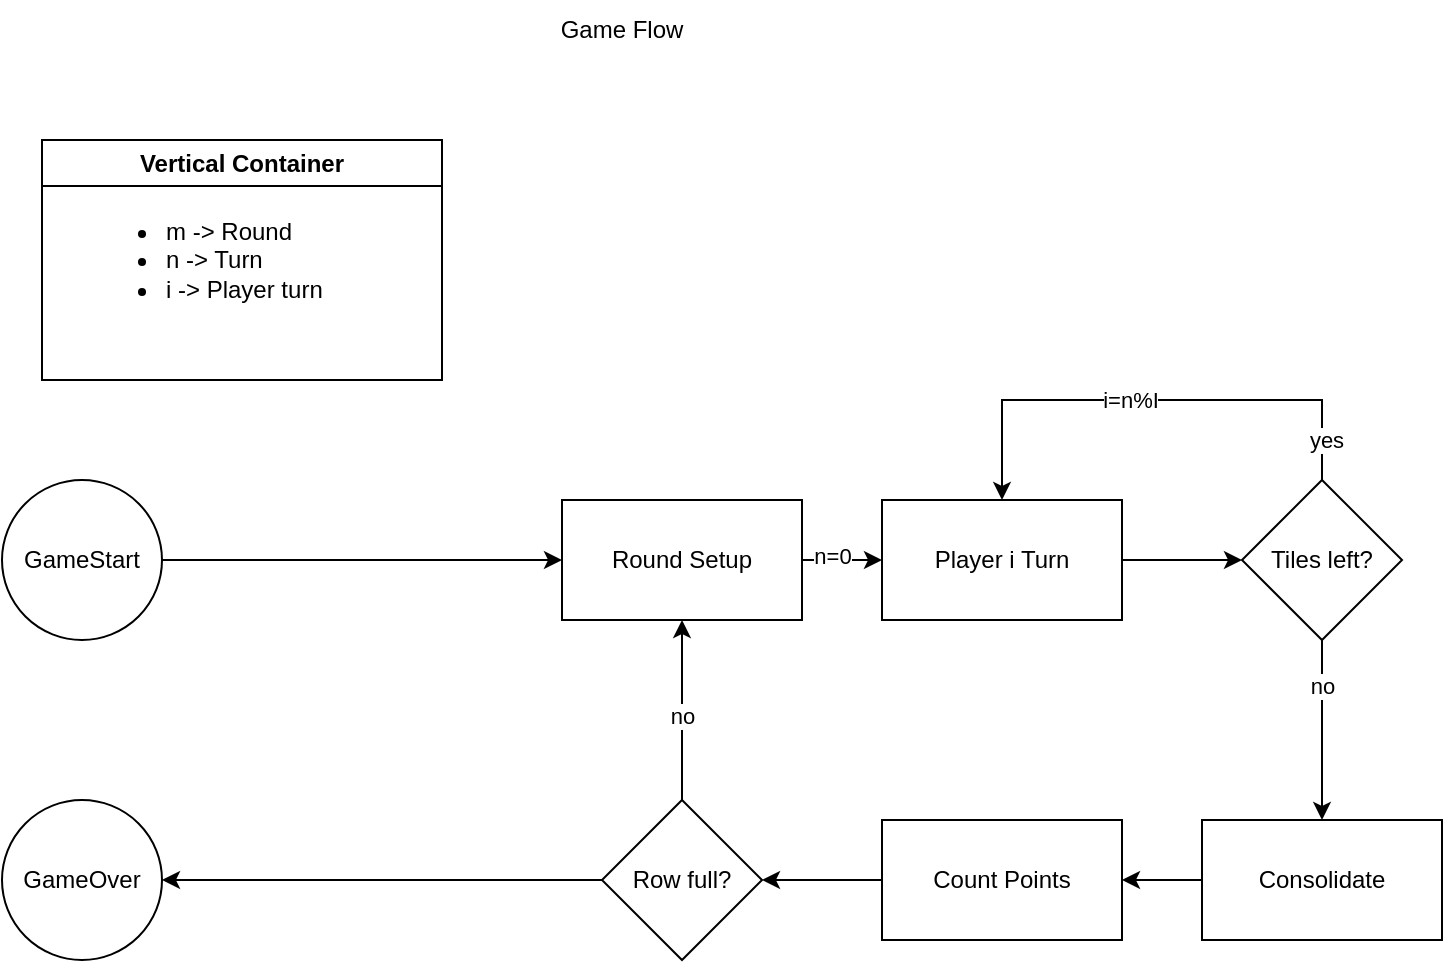 <mxfile version="28.2.8">
  <diagram name="Page-1" id="NajKubpLpkFBOwyw2uhn">
    <mxGraphModel dx="593" dy="2023" grid="1" gridSize="10" guides="1" tooltips="1" connect="1" arrows="1" fold="1" page="1" pageScale="1" pageWidth="850" pageHeight="1100" math="0" shadow="0">
      <root>
        <mxCell id="0" />
        <mxCell id="1" parent="0" />
        <mxCell id="GX2V42UjHOd-Bbd-Waxc-43" style="edgeStyle=orthogonalEdgeStyle;rounded=0;orthogonalLoop=1;jettySize=auto;html=1;entryX=0;entryY=0.5;entryDx=0;entryDy=0;" parent="1" source="GX2V42UjHOd-Bbd-Waxc-1" target="GX2V42UjHOd-Bbd-Waxc-16" edge="1">
          <mxGeometry relative="1" as="geometry" />
        </mxCell>
        <mxCell id="GX2V42UjHOd-Bbd-Waxc-1" value="GameStart" style="ellipse;whiteSpace=wrap;html=1;aspect=fixed;" parent="1" vertex="1">
          <mxGeometry x="60" y="-460" width="80" height="80" as="geometry" />
        </mxCell>
        <mxCell id="GX2V42UjHOd-Bbd-Waxc-12" style="edgeStyle=orthogonalEdgeStyle;rounded=0;orthogonalLoop=1;jettySize=auto;html=1;entryX=0.5;entryY=0;entryDx=0;entryDy=0;exitX=0.5;exitY=0;exitDx=0;exitDy=0;" parent="1" source="GX2V42UjHOd-Bbd-Waxc-5" target="GX2V42UjHOd-Bbd-Waxc-7" edge="1">
          <mxGeometry relative="1" as="geometry">
            <Array as="points">
              <mxPoint x="720" y="-500" />
              <mxPoint x="560" y="-500" />
            </Array>
          </mxGeometry>
        </mxCell>
        <mxCell id="GX2V42UjHOd-Bbd-Waxc-13" value="i=n%I" style="edgeLabel;html=1;align=center;verticalAlign=middle;resizable=0;points=[];" parent="GX2V42UjHOd-Bbd-Waxc-12" vertex="1" connectable="0">
          <mxGeometry x="0.083" relative="1" as="geometry">
            <mxPoint x="-1" as="offset" />
          </mxGeometry>
        </mxCell>
        <mxCell id="GX2V42UjHOd-Bbd-Waxc-15" value="yes" style="edgeLabel;html=1;align=center;verticalAlign=middle;resizable=0;points=[];" parent="GX2V42UjHOd-Bbd-Waxc-12" vertex="1" connectable="0">
          <mxGeometry x="-0.919" y="-2" relative="1" as="geometry">
            <mxPoint y="-10" as="offset" />
          </mxGeometry>
        </mxCell>
        <mxCell id="GX2V42UjHOd-Bbd-Waxc-31" style="edgeStyle=orthogonalEdgeStyle;rounded=0;orthogonalLoop=1;jettySize=auto;html=1;entryX=0.5;entryY=0;entryDx=0;entryDy=0;" parent="1" source="GX2V42UjHOd-Bbd-Waxc-5" target="GX2V42UjHOd-Bbd-Waxc-25" edge="1">
          <mxGeometry relative="1" as="geometry" />
        </mxCell>
        <mxCell id="GX2V42UjHOd-Bbd-Waxc-42" value="no" style="edgeLabel;html=1;align=center;verticalAlign=middle;resizable=0;points=[];" parent="GX2V42UjHOd-Bbd-Waxc-31" vertex="1" connectable="0">
          <mxGeometry x="-0.5" relative="1" as="geometry">
            <mxPoint as="offset" />
          </mxGeometry>
        </mxCell>
        <mxCell id="GX2V42UjHOd-Bbd-Waxc-5" value="Tiles left?" style="rhombus;whiteSpace=wrap;html=1;" parent="1" vertex="1">
          <mxGeometry x="680" y="-460" width="80" height="80" as="geometry" />
        </mxCell>
        <mxCell id="GX2V42UjHOd-Bbd-Waxc-8" value="" style="edgeStyle=orthogonalEdgeStyle;rounded=0;orthogonalLoop=1;jettySize=auto;html=1;" parent="1" source="GX2V42UjHOd-Bbd-Waxc-7" target="GX2V42UjHOd-Bbd-Waxc-5" edge="1">
          <mxGeometry relative="1" as="geometry">
            <mxPoint x="660" y="-420" as="targetPoint" />
          </mxGeometry>
        </mxCell>
        <mxCell id="GX2V42UjHOd-Bbd-Waxc-7" value="&lt;div&gt;Player i Turn&lt;/div&gt;" style="rounded=0;whiteSpace=wrap;html=1;" parent="1" vertex="1">
          <mxGeometry x="500" y="-450" width="120" height="60" as="geometry" />
        </mxCell>
        <mxCell id="GX2V42UjHOd-Bbd-Waxc-18" value="" style="edgeStyle=orthogonalEdgeStyle;rounded=0;orthogonalLoop=1;jettySize=auto;html=1;" parent="1" source="GX2V42UjHOd-Bbd-Waxc-16" target="GX2V42UjHOd-Bbd-Waxc-7" edge="1">
          <mxGeometry relative="1" as="geometry" />
        </mxCell>
        <mxCell id="GX2V42UjHOd-Bbd-Waxc-19" value="n=0" style="edgeLabel;html=1;align=center;verticalAlign=middle;resizable=0;points=[];" parent="GX2V42UjHOd-Bbd-Waxc-18" vertex="1" connectable="0">
          <mxGeometry x="-0.276" y="2" relative="1" as="geometry">
            <mxPoint as="offset" />
          </mxGeometry>
        </mxCell>
        <mxCell id="GX2V42UjHOd-Bbd-Waxc-16" value="Round Setup" style="rounded=0;whiteSpace=wrap;html=1;" parent="1" vertex="1">
          <mxGeometry x="340" y="-450" width="120" height="60" as="geometry" />
        </mxCell>
        <mxCell id="GX2V42UjHOd-Bbd-Waxc-22" value="Vertical Container" style="swimlane;whiteSpace=wrap;html=1;" parent="1" vertex="1">
          <mxGeometry x="80" y="-630" width="200" height="120" as="geometry" />
        </mxCell>
        <mxCell id="GX2V42UjHOd-Bbd-Waxc-23" value="&lt;ul&gt;&lt;li align=&quot;left&quot;&gt;m -&amp;gt; Round&lt;/li&gt;&lt;li align=&quot;left&quot;&gt;n -&amp;gt; Turn&lt;/li&gt;&lt;li align=&quot;left&quot;&gt;i -&amp;gt; Player turn&lt;/li&gt;&lt;/ul&gt;" style="text;html=1;whiteSpace=wrap;strokeColor=none;fillColor=none;align=left;verticalAlign=middle;rounded=0;" parent="GX2V42UjHOd-Bbd-Waxc-22" vertex="1">
          <mxGeometry x="20" y="30" width="160" height="60" as="geometry" />
        </mxCell>
        <mxCell id="GX2V42UjHOd-Bbd-Waxc-36" value="" style="edgeStyle=orthogonalEdgeStyle;rounded=0;orthogonalLoop=1;jettySize=auto;html=1;" parent="1" source="GX2V42UjHOd-Bbd-Waxc-25" target="GX2V42UjHOd-Bbd-Waxc-35" edge="1">
          <mxGeometry relative="1" as="geometry" />
        </mxCell>
        <mxCell id="GX2V42UjHOd-Bbd-Waxc-25" value="Consolidate" style="rounded=0;whiteSpace=wrap;html=1;" parent="1" vertex="1">
          <mxGeometry x="660" y="-290" width="120" height="60" as="geometry" />
        </mxCell>
        <mxCell id="GX2V42UjHOd-Bbd-Waxc-37" style="edgeStyle=orthogonalEdgeStyle;rounded=0;orthogonalLoop=1;jettySize=auto;html=1;entryX=0.5;entryY=1;entryDx=0;entryDy=0;" parent="1" source="GX2V42UjHOd-Bbd-Waxc-29" target="GX2V42UjHOd-Bbd-Waxc-16" edge="1">
          <mxGeometry relative="1" as="geometry" />
        </mxCell>
        <mxCell id="GX2V42UjHOd-Bbd-Waxc-38" value="no" style="edgeLabel;html=1;align=center;verticalAlign=middle;resizable=0;points=[];" parent="GX2V42UjHOd-Bbd-Waxc-37" vertex="1" connectable="0">
          <mxGeometry x="-0.051" relative="1" as="geometry">
            <mxPoint as="offset" />
          </mxGeometry>
        </mxCell>
        <mxCell id="GX2V42UjHOd-Bbd-Waxc-40" style="edgeStyle=orthogonalEdgeStyle;rounded=0;orthogonalLoop=1;jettySize=auto;html=1;" parent="1" source="GX2V42UjHOd-Bbd-Waxc-29" edge="1">
          <mxGeometry relative="1" as="geometry">
            <mxPoint x="140" y="-260" as="targetPoint" />
          </mxGeometry>
        </mxCell>
        <mxCell id="GX2V42UjHOd-Bbd-Waxc-29" value="Row full?" style="rhombus;whiteSpace=wrap;html=1;" parent="1" vertex="1">
          <mxGeometry x="360" y="-300" width="80" height="80" as="geometry" />
        </mxCell>
        <mxCell id="GX2V42UjHOd-Bbd-Waxc-39" style="edgeStyle=orthogonalEdgeStyle;rounded=0;orthogonalLoop=1;jettySize=auto;html=1;entryX=1;entryY=0.5;entryDx=0;entryDy=0;" parent="1" source="GX2V42UjHOd-Bbd-Waxc-35" target="GX2V42UjHOd-Bbd-Waxc-29" edge="1">
          <mxGeometry relative="1" as="geometry">
            <mxPoint x="450" y="-260" as="targetPoint" />
          </mxGeometry>
        </mxCell>
        <mxCell id="GX2V42UjHOd-Bbd-Waxc-35" value="&lt;div&gt;Count Points&lt;/div&gt;" style="rounded=0;whiteSpace=wrap;html=1;" parent="1" vertex="1">
          <mxGeometry x="500" y="-290" width="120" height="60" as="geometry" />
        </mxCell>
        <mxCell id="GX2V42UjHOd-Bbd-Waxc-41" value="GameOver" style="ellipse;whiteSpace=wrap;html=1;aspect=fixed;" parent="1" vertex="1">
          <mxGeometry x="60" y="-300" width="80" height="80" as="geometry" />
        </mxCell>
        <mxCell id="DVfsnySLUGuYTtS7QK7m-1" value="Game Flow" style="text;html=1;whiteSpace=wrap;strokeColor=none;fillColor=none;align=center;verticalAlign=middle;rounded=0;" vertex="1" parent="1">
          <mxGeometry x="320" y="-700" width="100" height="30" as="geometry" />
        </mxCell>
      </root>
    </mxGraphModel>
  </diagram>
</mxfile>
